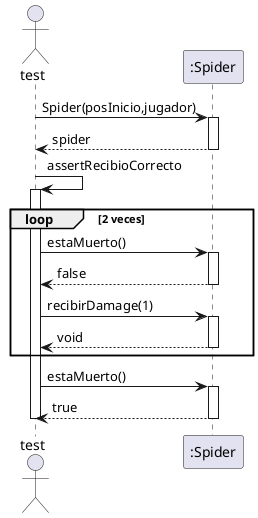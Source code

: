 @startuml

Actor test as sis

participant ":Spider" as enemy

sis->enemy: Spider(posInicio,jugador)
activate enemy
enemy--> sis: spider
deactivate enemy


sis-> sis: assertRecibioCorrecto
activate sis

loop 2 veces
sis-> enemy : estaMuerto()
activate enemy
enemy--> sis: false
deactivate enemy

sis-> enemy : recibirDamage(1)
activate enemy
enemy--> sis: void
deactivate enemy
end

sis-> enemy : estaMuerto()
activate enemy
enemy--> sis: true
deactivate enemy

deactivate sis

@enduml
